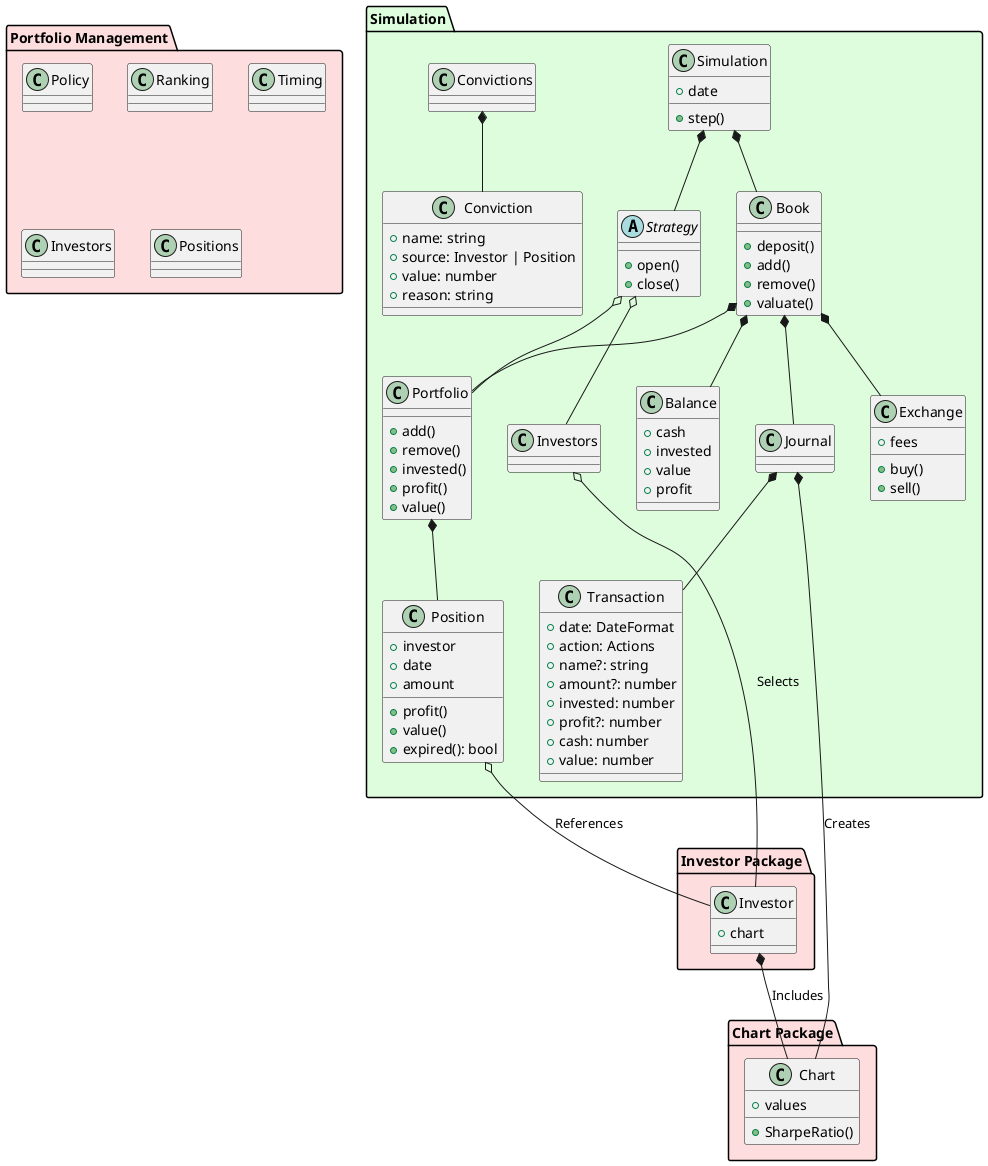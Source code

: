 @startuml classes
package "Investor Package" #FDDDDD {
    class Investor {
        + chart
    }

}

package "Chart Package" #FDDDDD {
    class Chart {
        + values
        + SharpeRatio()
    }
}

package "Simulation" #DDFDDD {
    class Simulation {
        + date
        + step()
    }

    class Book {
        + deposit()
        + add()
        + remove()
        + valuate()
    }

    abstract class Strategy {
        + open()
        + close()
    }

    Simulation *-- Book
    Simulation *-- Strategy

    class Exchange {
        + fees
        + buy()
        + sell()
    }

    class Balance {
        + cash
        + invested
        + value
        + profit
    }

    class Journal {
    }

    class Portfolio {
        + add()
        + remove()
        + invested()
        + profit()
        + value()

    }

    Book *-- Exchange
    Book *-- Balance
    Book *-- Journal
    Book *-- Portfolio
    Strategy o-- Portfolio
    Strategy o-- Investors

    class Position {
        + investor
        + date
        + amount
        + profit()
        + value()
        + expired(): bool
    }


    Portfolio *-- Position

    class Transaction {
        + date: DateFormat
        + action: Actions
        + name?: string
        + amount?: number
        + invested: number
        + profit?: number
        + cash: number
        + value: number
    }

    Journal *-- Transaction

    class Convictions

    class Conviction {
        + name: string
        + source: Investor | Position
        + value: number
        + reason: string
    }

    Convictions *-- Conviction


}

Investors o-- Investor : Selects
Position o-- Investor : References
Journal *-- Chart : Creates
Investor *-- Chart : Includes

package "Portfolio Management" #FDDDDD {
    class Policy {}
    class Ranking {}
    class Timing {}
    class Investors {}
    class Positions {}
}

@enduml
